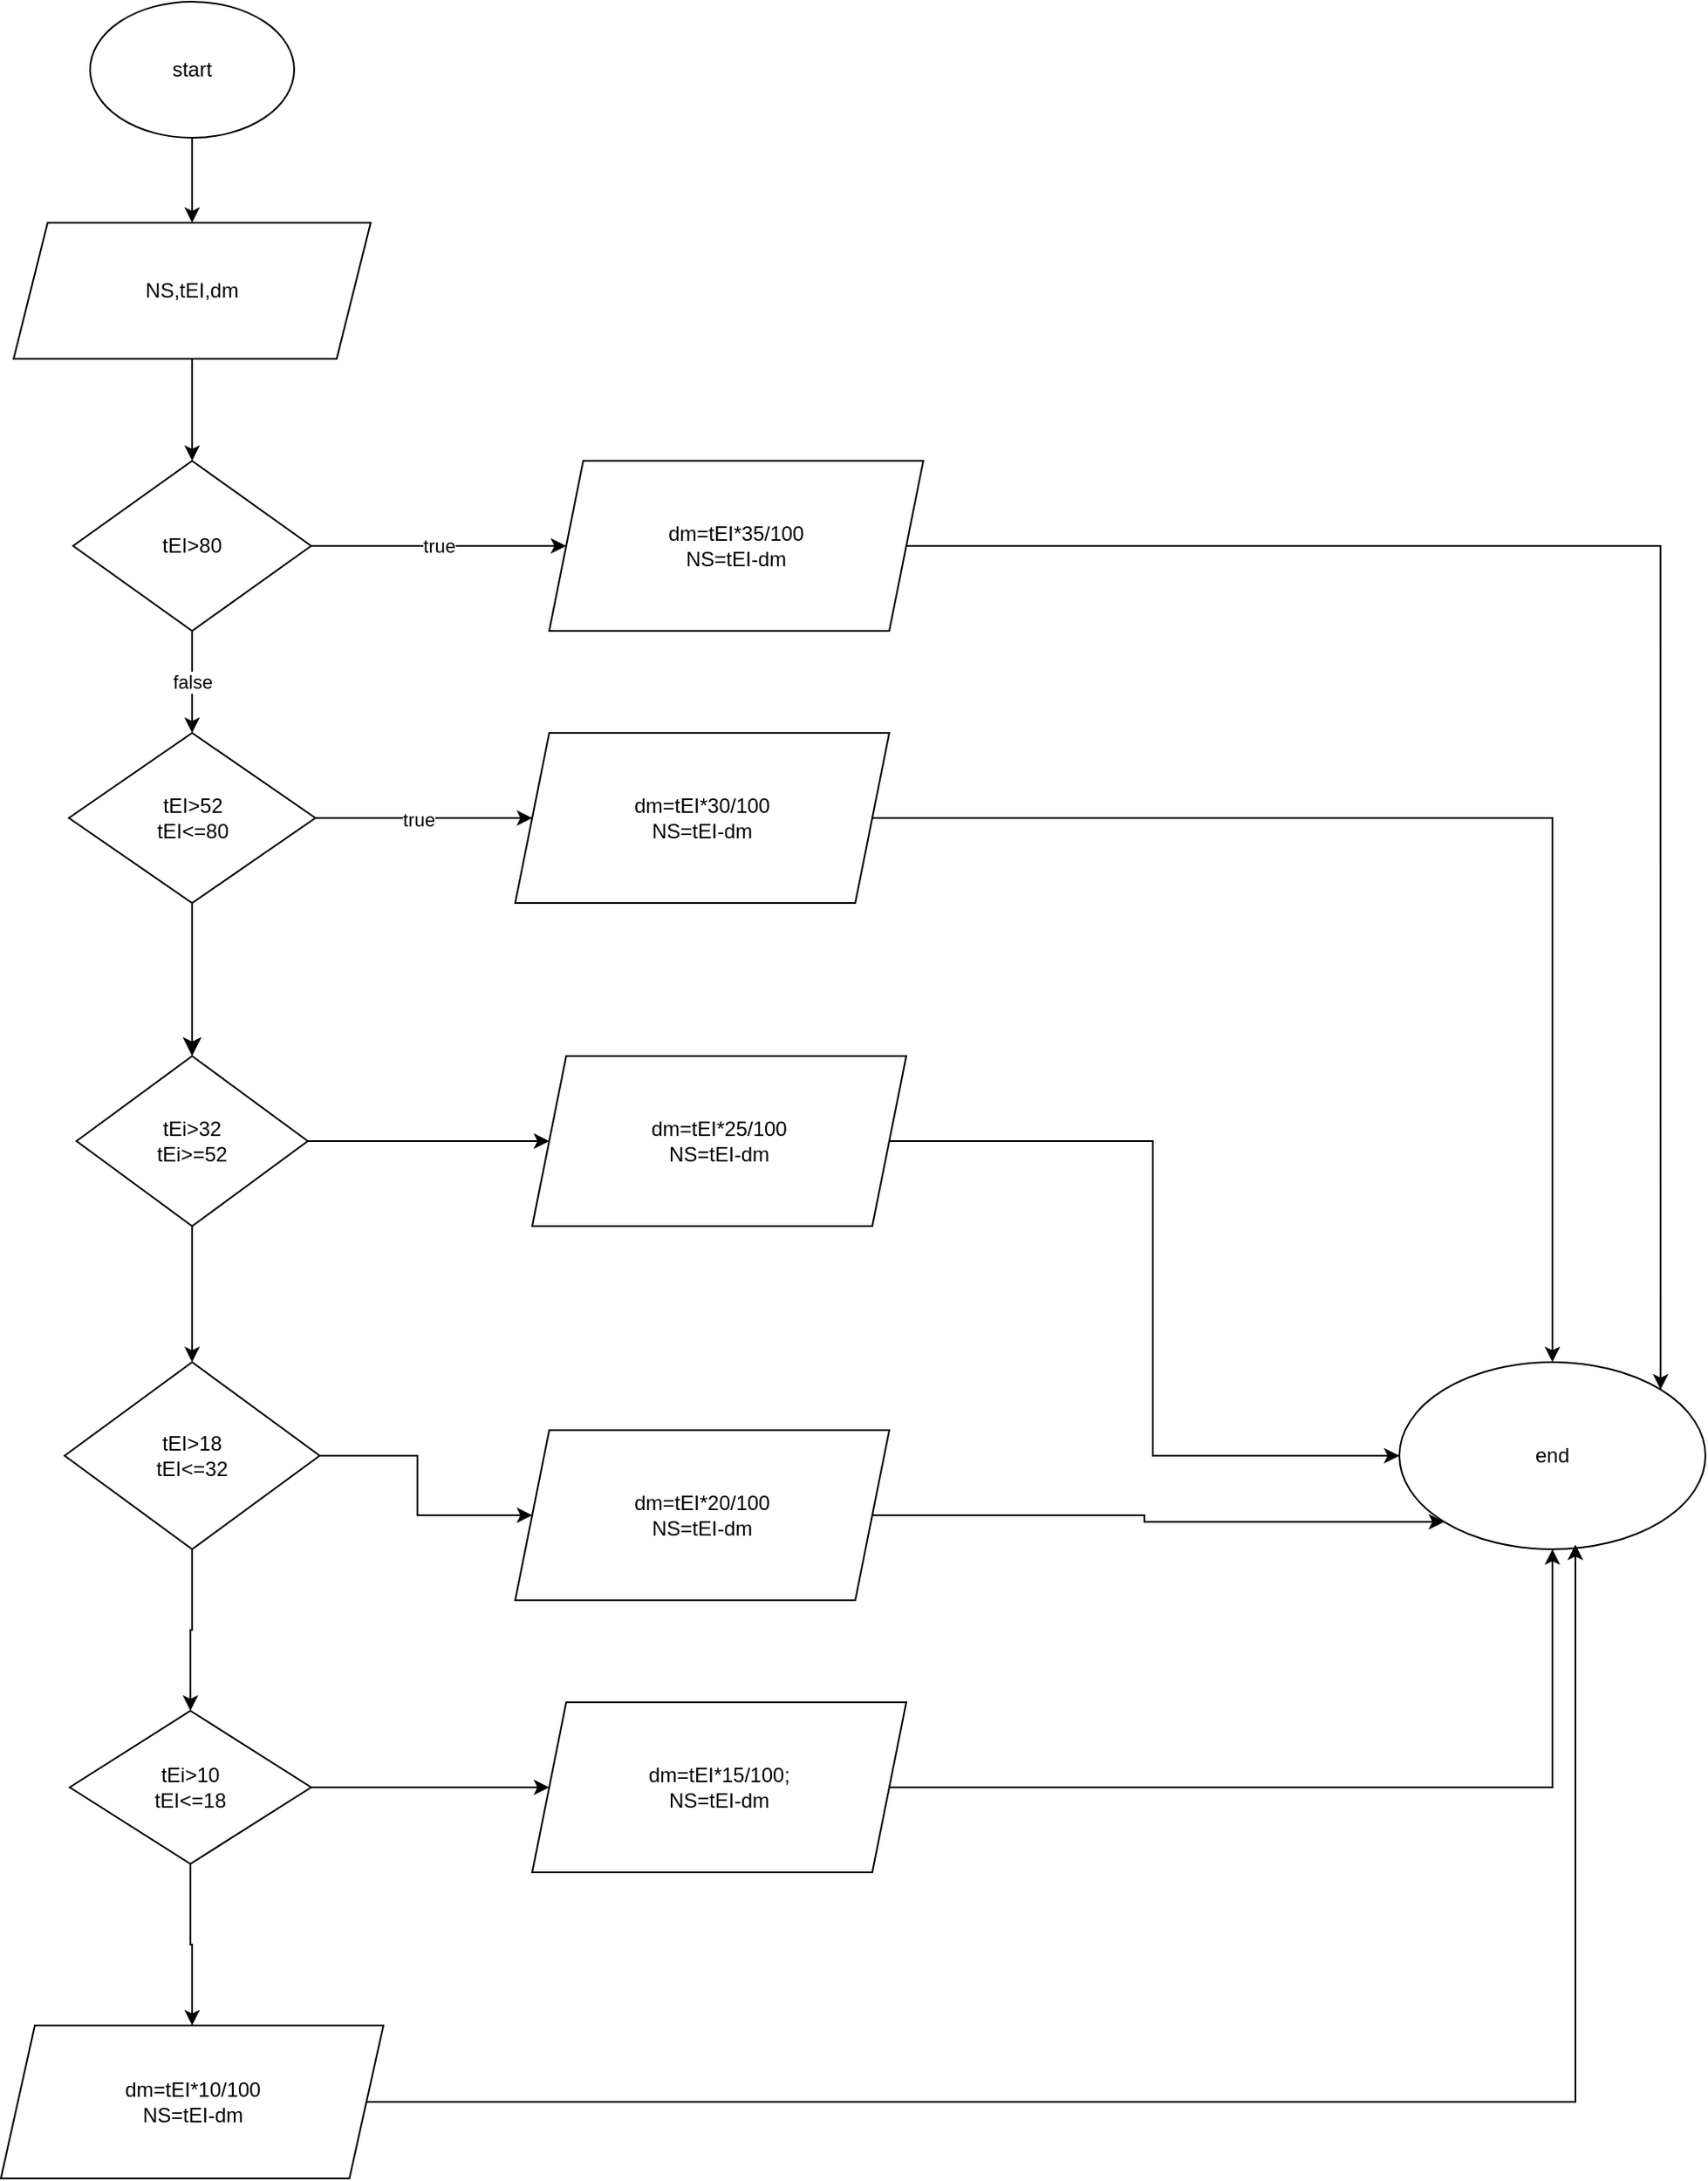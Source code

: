 <mxfile version="22.1.0" type="device">
  <diagram id="C5RBs43oDa-KdzZeNtuy" name="Page-1">
    <mxGraphModel dx="934" dy="565" grid="1" gridSize="10" guides="1" tooltips="1" connect="1" arrows="1" fold="1" page="1" pageScale="1" pageWidth="827" pageHeight="1169" math="0" shadow="0">
      <root>
        <mxCell id="WIyWlLk6GJQsqaUBKTNV-0" />
        <mxCell id="WIyWlLk6GJQsqaUBKTNV-1" parent="WIyWlLk6GJQsqaUBKTNV-0" />
        <mxCell id="zPPN5qlgIkKliUi4StPx-2" style="edgeStyle=orthogonalEdgeStyle;rounded=0;orthogonalLoop=1;jettySize=auto;html=1;entryX=0.5;entryY=0;entryDx=0;entryDy=0;" parent="WIyWlLk6GJQsqaUBKTNV-1" source="zPPN5qlgIkKliUi4StPx-0" target="zPPN5qlgIkKliUi4StPx-1" edge="1">
          <mxGeometry relative="1" as="geometry" />
        </mxCell>
        <mxCell id="zPPN5qlgIkKliUi4StPx-0" value="start" style="ellipse;whiteSpace=wrap;html=1;" parent="WIyWlLk6GJQsqaUBKTNV-1" vertex="1">
          <mxGeometry x="320" y="30" width="120" height="80" as="geometry" />
        </mxCell>
        <mxCell id="zPPN5qlgIkKliUi4StPx-4" style="edgeStyle=orthogonalEdgeStyle;rounded=0;orthogonalLoop=1;jettySize=auto;html=1;entryX=0.5;entryY=0;entryDx=0;entryDy=0;" parent="WIyWlLk6GJQsqaUBKTNV-1" source="zPPN5qlgIkKliUi4StPx-1" target="zPPN5qlgIkKliUi4StPx-3" edge="1">
          <mxGeometry relative="1" as="geometry" />
        </mxCell>
        <mxCell id="zPPN5qlgIkKliUi4StPx-1" value="NS,tEI,dm" style="shape=parallelogram;perimeter=parallelogramPerimeter;whiteSpace=wrap;html=1;fixedSize=1;" parent="WIyWlLk6GJQsqaUBKTNV-1" vertex="1">
          <mxGeometry x="275" y="160" width="210" height="80" as="geometry" />
        </mxCell>
        <mxCell id="zPPN5qlgIkKliUi4StPx-6" value="false" style="edgeStyle=orthogonalEdgeStyle;rounded=0;orthogonalLoop=1;jettySize=auto;html=1;entryX=0.5;entryY=0;entryDx=0;entryDy=0;" parent="WIyWlLk6GJQsqaUBKTNV-1" source="zPPN5qlgIkKliUi4StPx-3" target="zPPN5qlgIkKliUi4StPx-5" edge="1">
          <mxGeometry relative="1" as="geometry" />
        </mxCell>
        <mxCell id="zPPN5qlgIkKliUi4StPx-3" value="tEI&amp;gt;80" style="rhombus;whiteSpace=wrap;html=1;" parent="WIyWlLk6GJQsqaUBKTNV-1" vertex="1">
          <mxGeometry x="310" y="300" width="140" height="100" as="geometry" />
        </mxCell>
        <mxCell id="zPPN5qlgIkKliUi4StPx-15" style="edgeStyle=orthogonalEdgeStyle;rounded=0;orthogonalLoop=1;jettySize=auto;html=1;entryX=0;entryY=0.5;entryDx=0;entryDy=0;" parent="WIyWlLk6GJQsqaUBKTNV-1" source="zPPN5qlgIkKliUi4StPx-5" target="ibpvBVrVSEFQCUQxglFi-6" edge="1">
          <mxGeometry relative="1" as="geometry">
            <mxPoint x="540" y="530" as="targetPoint" />
          </mxGeometry>
        </mxCell>
        <mxCell id="zPPN5qlgIkKliUi4StPx-16" value="true" style="edgeLabel;html=1;align=center;verticalAlign=middle;resizable=0;points=[];" parent="zPPN5qlgIkKliUi4StPx-15" vertex="1" connectable="0">
          <mxGeometry x="-0.05" y="-1" relative="1" as="geometry">
            <mxPoint as="offset" />
          </mxGeometry>
        </mxCell>
        <mxCell id="C3tCraLOgbElVezbNBTs-0" value="" style="edgeStyle=none;curved=1;rounded=0;orthogonalLoop=1;jettySize=auto;html=1;fontSize=12;startSize=8;endSize=8;" edge="1" parent="WIyWlLk6GJQsqaUBKTNV-1" source="zPPN5qlgIkKliUi4StPx-5" target="6SSEyecMnf1i4cz3f3ZH-0">
          <mxGeometry relative="1" as="geometry" />
        </mxCell>
        <mxCell id="zPPN5qlgIkKliUi4StPx-5" value="tEI&amp;gt;52&lt;br&gt;tEI&amp;lt;=80" style="rhombus;whiteSpace=wrap;html=1;" parent="WIyWlLk6GJQsqaUBKTNV-1" vertex="1">
          <mxGeometry x="307.5" y="460" width="145" height="100" as="geometry" />
        </mxCell>
        <mxCell id="zPPN5qlgIkKliUi4StPx-9" value="dm=tEI*10/100&lt;br&gt;NS=tEI-dm" style="shape=parallelogram;perimeter=parallelogramPerimeter;whiteSpace=wrap;html=1;fixedSize=1;" parent="WIyWlLk6GJQsqaUBKTNV-1" vertex="1">
          <mxGeometry x="267.5" y="1220" width="225" height="90" as="geometry" />
        </mxCell>
        <mxCell id="zPPN5qlgIkKliUi4StPx-14" value="true" style="edgeStyle=orthogonalEdgeStyle;rounded=0;orthogonalLoop=1;jettySize=auto;html=1;entryX=0;entryY=0.5;entryDx=0;entryDy=0;" parent="WIyWlLk6GJQsqaUBKTNV-1" source="zPPN5qlgIkKliUi4StPx-3" target="ibpvBVrVSEFQCUQxglFi-5" edge="1">
          <mxGeometry relative="1" as="geometry">
            <mxPoint x="553.78" y="376.56" as="targetPoint" />
          </mxGeometry>
        </mxCell>
        <mxCell id="zPPN5qlgIkKliUi4StPx-17" value="end" style="ellipse;whiteSpace=wrap;html=1;" parent="WIyWlLk6GJQsqaUBKTNV-1" vertex="1">
          <mxGeometry x="1090" y="830" width="180" height="110" as="geometry" />
        </mxCell>
        <mxCell id="ibpvBVrVSEFQCUQxglFi-1" style="edgeStyle=orthogonalEdgeStyle;rounded=0;orthogonalLoop=1;jettySize=auto;html=1;" parent="WIyWlLk6GJQsqaUBKTNV-1" source="6SSEyecMnf1i4cz3f3ZH-0" target="ibpvBVrVSEFQCUQxglFi-0" edge="1">
          <mxGeometry relative="1" as="geometry" />
        </mxCell>
        <mxCell id="ibpvBVrVSEFQCUQxglFi-11" style="edgeStyle=orthogonalEdgeStyle;rounded=0;orthogonalLoop=1;jettySize=auto;html=1;entryX=0;entryY=0.5;entryDx=0;entryDy=0;" parent="WIyWlLk6GJQsqaUBKTNV-1" source="6SSEyecMnf1i4cz3f3ZH-0" target="ibpvBVrVSEFQCUQxglFi-9" edge="1">
          <mxGeometry relative="1" as="geometry" />
        </mxCell>
        <mxCell id="6SSEyecMnf1i4cz3f3ZH-0" value="tEi&amp;gt;32&lt;br&gt;tEi&amp;gt;=52" style="rhombus;whiteSpace=wrap;html=1;" parent="WIyWlLk6GJQsqaUBKTNV-1" vertex="1">
          <mxGeometry x="312" y="650" width="136" height="100" as="geometry" />
        </mxCell>
        <mxCell id="6SSEyecMnf1i4cz3f3ZH-5" style="edgeStyle=orthogonalEdgeStyle;rounded=0;orthogonalLoop=1;jettySize=auto;html=1;entryX=0.575;entryY=0.975;entryDx=0;entryDy=0;entryPerimeter=0;" parent="WIyWlLk6GJQsqaUBKTNV-1" source="zPPN5qlgIkKliUi4StPx-9" target="zPPN5qlgIkKliUi4StPx-17" edge="1">
          <mxGeometry relative="1" as="geometry" />
        </mxCell>
        <mxCell id="ibpvBVrVSEFQCUQxglFi-3" style="edgeStyle=orthogonalEdgeStyle;rounded=0;orthogonalLoop=1;jettySize=auto;html=1;entryX=0.5;entryY=0;entryDx=0;entryDy=0;" parent="WIyWlLk6GJQsqaUBKTNV-1" source="ibpvBVrVSEFQCUQxglFi-0" target="ibpvBVrVSEFQCUQxglFi-2" edge="1">
          <mxGeometry relative="1" as="geometry" />
        </mxCell>
        <mxCell id="ibpvBVrVSEFQCUQxglFi-13" style="edgeStyle=orthogonalEdgeStyle;rounded=0;orthogonalLoop=1;jettySize=auto;html=1;" parent="WIyWlLk6GJQsqaUBKTNV-1" source="ibpvBVrVSEFQCUQxglFi-0" target="ibpvBVrVSEFQCUQxglFi-12" edge="1">
          <mxGeometry relative="1" as="geometry" />
        </mxCell>
        <mxCell id="ibpvBVrVSEFQCUQxglFi-0" value="tEI&amp;gt;18&lt;br&gt;tEI&amp;lt;=32" style="rhombus;whiteSpace=wrap;html=1;" parent="WIyWlLk6GJQsqaUBKTNV-1" vertex="1">
          <mxGeometry x="305" y="830" width="150" height="110" as="geometry" />
        </mxCell>
        <mxCell id="ibpvBVrVSEFQCUQxglFi-4" style="edgeStyle=orthogonalEdgeStyle;rounded=0;orthogonalLoop=1;jettySize=auto;html=1;" parent="WIyWlLk6GJQsqaUBKTNV-1" source="ibpvBVrVSEFQCUQxglFi-2" target="zPPN5qlgIkKliUi4StPx-9" edge="1">
          <mxGeometry relative="1" as="geometry" />
        </mxCell>
        <mxCell id="ibpvBVrVSEFQCUQxglFi-16" style="edgeStyle=orthogonalEdgeStyle;rounded=0;orthogonalLoop=1;jettySize=auto;html=1;" parent="WIyWlLk6GJQsqaUBKTNV-1" source="ibpvBVrVSEFQCUQxglFi-2" target="ibpvBVrVSEFQCUQxglFi-15" edge="1">
          <mxGeometry relative="1" as="geometry" />
        </mxCell>
        <mxCell id="ibpvBVrVSEFQCUQxglFi-2" value="tEi&amp;gt;10&lt;br&gt;tEI&amp;lt;=18" style="rhombus;whiteSpace=wrap;html=1;" parent="WIyWlLk6GJQsqaUBKTNV-1" vertex="1">
          <mxGeometry x="308" y="1035" width="142" height="90" as="geometry" />
        </mxCell>
        <mxCell id="ibpvBVrVSEFQCUQxglFi-18" style="edgeStyle=orthogonalEdgeStyle;rounded=0;orthogonalLoop=1;jettySize=auto;html=1;entryX=1;entryY=0;entryDx=0;entryDy=0;" parent="WIyWlLk6GJQsqaUBKTNV-1" source="ibpvBVrVSEFQCUQxglFi-5" target="zPPN5qlgIkKliUi4StPx-17" edge="1">
          <mxGeometry relative="1" as="geometry" />
        </mxCell>
        <mxCell id="ibpvBVrVSEFQCUQxglFi-5" value="dm=tEI*35/100&lt;br&gt;NS=tEI-dm" style="shape=parallelogram;perimeter=parallelogramPerimeter;whiteSpace=wrap;html=1;fixedSize=1;" parent="WIyWlLk6GJQsqaUBKTNV-1" vertex="1">
          <mxGeometry x="590" y="300" width="220" height="100" as="geometry" />
        </mxCell>
        <mxCell id="ibpvBVrVSEFQCUQxglFi-8" style="edgeStyle=orthogonalEdgeStyle;rounded=0;orthogonalLoop=1;jettySize=auto;html=1;" parent="WIyWlLk6GJQsqaUBKTNV-1" source="ibpvBVrVSEFQCUQxglFi-6" target="zPPN5qlgIkKliUi4StPx-17" edge="1">
          <mxGeometry relative="1" as="geometry" />
        </mxCell>
        <mxCell id="ibpvBVrVSEFQCUQxglFi-6" value="dm=tEI*30/100&lt;br&gt;NS=tEI-dm" style="shape=parallelogram;perimeter=parallelogramPerimeter;whiteSpace=wrap;html=1;fixedSize=1;" parent="WIyWlLk6GJQsqaUBKTNV-1" vertex="1">
          <mxGeometry x="570" y="460" width="220" height="100" as="geometry" />
        </mxCell>
        <mxCell id="ibpvBVrVSEFQCUQxglFi-10" style="edgeStyle=orthogonalEdgeStyle;rounded=0;orthogonalLoop=1;jettySize=auto;html=1;entryX=0;entryY=0.5;entryDx=0;entryDy=0;" parent="WIyWlLk6GJQsqaUBKTNV-1" source="ibpvBVrVSEFQCUQxglFi-9" target="zPPN5qlgIkKliUi4StPx-17" edge="1">
          <mxGeometry relative="1" as="geometry" />
        </mxCell>
        <mxCell id="ibpvBVrVSEFQCUQxglFi-9" value="dm=tEI*25/100&lt;br&gt;NS=tEI-dm" style="shape=parallelogram;perimeter=parallelogramPerimeter;whiteSpace=wrap;html=1;fixedSize=1;" parent="WIyWlLk6GJQsqaUBKTNV-1" vertex="1">
          <mxGeometry x="580" y="650" width="220" height="100" as="geometry" />
        </mxCell>
        <mxCell id="ibpvBVrVSEFQCUQxglFi-14" style="edgeStyle=orthogonalEdgeStyle;rounded=0;orthogonalLoop=1;jettySize=auto;html=1;entryX=0;entryY=1;entryDx=0;entryDy=0;" parent="WIyWlLk6GJQsqaUBKTNV-1" source="ibpvBVrVSEFQCUQxglFi-12" target="zPPN5qlgIkKliUi4StPx-17" edge="1">
          <mxGeometry relative="1" as="geometry" />
        </mxCell>
        <mxCell id="ibpvBVrVSEFQCUQxglFi-12" value="dm=tEI*20/100&lt;br&gt;NS=tEI-dm" style="shape=parallelogram;perimeter=parallelogramPerimeter;whiteSpace=wrap;html=1;fixedSize=1;" parent="WIyWlLk6GJQsqaUBKTNV-1" vertex="1">
          <mxGeometry x="570" y="870" width="220" height="100" as="geometry" />
        </mxCell>
        <mxCell id="ibpvBVrVSEFQCUQxglFi-17" style="edgeStyle=orthogonalEdgeStyle;rounded=0;orthogonalLoop=1;jettySize=auto;html=1;" parent="WIyWlLk6GJQsqaUBKTNV-1" source="ibpvBVrVSEFQCUQxglFi-15" target="zPPN5qlgIkKliUi4StPx-17" edge="1">
          <mxGeometry relative="1" as="geometry" />
        </mxCell>
        <mxCell id="ibpvBVrVSEFQCUQxglFi-15" value="dm=tEI*15/100;&lt;br&gt;NS=tEI-dm" style="shape=parallelogram;perimeter=parallelogramPerimeter;whiteSpace=wrap;html=1;fixedSize=1;" parent="WIyWlLk6GJQsqaUBKTNV-1" vertex="1">
          <mxGeometry x="580" y="1030" width="220" height="100" as="geometry" />
        </mxCell>
      </root>
    </mxGraphModel>
  </diagram>
</mxfile>
